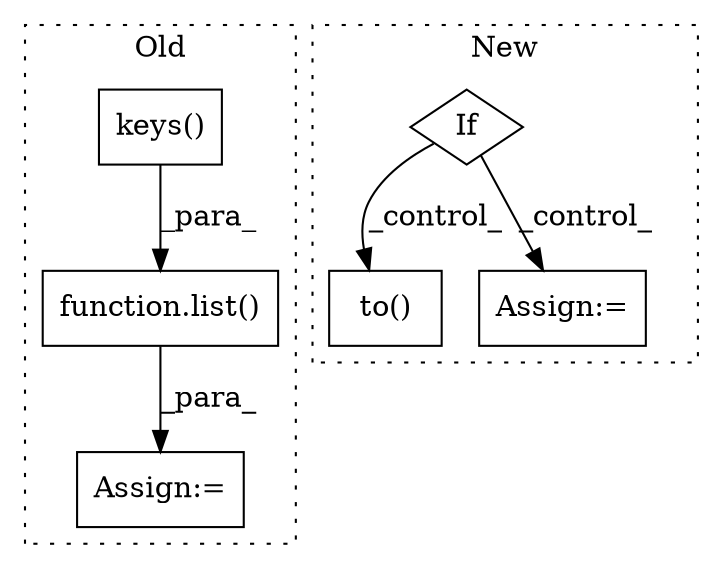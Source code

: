 digraph G {
subgraph cluster0 {
1 [label="keys()" a="75" s="2610" l="33" shape="box"];
4 [label="function.list()" a="75" s="2605,2643" l="5,1" shape="box"];
5 [label="Assign:=" a="68" s="2602" l="3" shape="box"];
label = "Old";
style="dotted";
}
subgraph cluster1 {
2 [label="to()" a="75" s="3068,3112" l="33,1" shape="box"];
3 [label="If" a="96" s="2699" l="3" shape="diamond"];
6 [label="Assign:=" a="68" s="3169" l="4" shape="box"];
label = "New";
style="dotted";
}
1 -> 4 [label="_para_"];
3 -> 2 [label="_control_"];
3 -> 6 [label="_control_"];
4 -> 5 [label="_para_"];
}